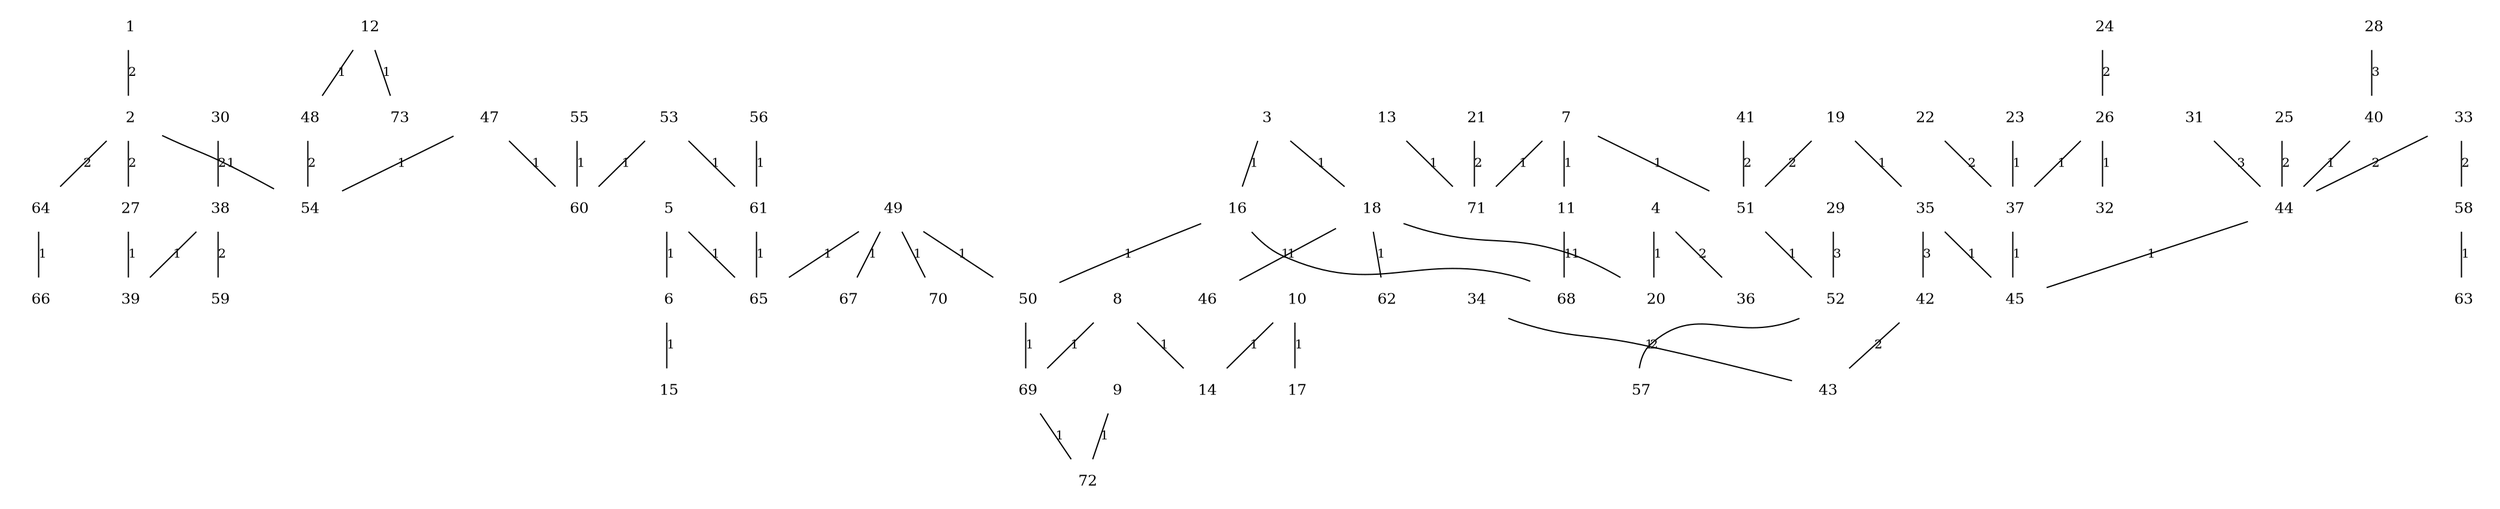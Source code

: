 graph "rougequeuenoir" {
/* generated with fv-morphologie:graph>dot the 2011 march twenty-sixth at 11h20 */
 node [shape=plaintext, font=Helvetica, fontsize=12, color=black, fontcolor=black];
 edge [font=Helvetica,fontsize=10, color=black, labelfloat=true];
 " 1" -- " 2" [w=0, len=2.0, label=2];
 " 2" -- " 64" [w=0, len=2.0, label=2];
 " 2" -- " 27" [w=0, len=2.0, label=2];
 " 2" -- " 54" [w=0, len=1.0, label=1];
 " 3" -- " 18" [w=0, len=1.0, label=1];
 " 3" -- " 16" [w=0, len=1.0, label=1];
 " 4" -- " 36" [w=0, len=2.0, label=2];
 " 4" -- " 20" [w=0, len=1.0, label=1];
 " 5" -- " 6" [w=0, len=1.0, label=1];
 " 5" -- " 65" [w=0, len=1.0, label=1];
 " 6" -- " 15" [w=0, len=1.0, label=1];
 " 7" -- " 71" [w=0, len=1.0, label=1];
 " 7" -- " 51" [w=0, len=1.0, label=1];
 " 7" -- " 11" [w=0, len=1.0, label=1];
 " 8" -- " 14" [w=0, len=1.0, label=1];
 " 8" -- " 69" [w=0, len=1.0, label=1];
 " 9" -- " 72" [w=0, len=1.0, label=1];
 " 10" -- " 17" [w=0, len=1.0, label=1];
 " 10" -- " 14" [w=0, len=1.0, label=1];
 " 11" -- " 68" [w=0, len=1.0, label=1];
 " 12" -- " 73" [w=0, len=1.0, label=1];
 " 12" -- " 48" [w=0, len=1.0, label=1];
 " 13" -- " 71" [w=0, len=1.0, label=1];
 " 16" -- " 68" [w=0, len=1.0, label=1];
 " 16" -- " 50" [w=0, len=1.0, label=1];
 " 18" -- " 62" [w=0, len=1.0, label=1];
 " 18" -- " 46" [w=0, len=1.0, label=1];
 " 18" -- " 20" [w=0, len=1.0, label=1];
 " 19" -- " 35" [w=0, len=1.0, label=1];
 " 19" -- " 51" [w=0, len=2.0, label=2];
 " 21" -- " 71" [w=0, len=2.0, label=2];
 " 22" -- " 37" [w=0, len=2.0, label=2];
 " 23" -- " 37" [w=0, len=1.0, label=1];
 " 24" -- " 26" [w=0, len=2.0, label=2];
 " 25" -- " 44" [w=0, len=2.0, label=2];
 " 26" -- " 32" [w=0, len=1.0, label=1];
 " 26" -- " 37" [w=0, len=1.0, label=1];
 " 27" -- " 39" [w=0, len=1.0, label=1];
 " 28" -- " 40" [w=0, len=3.0, label=3];
 " 29" -- " 52" [w=0, len=3.0, label=3];
 " 30" -- " 38" [w=0, len=2.0, label=2];
 " 31" -- " 44" [w=0, len=3.0, label=3];
 " 33" -- " 58" [w=0, len=2.0, label=2];
 " 33" -- " 44" [w=0, len=2.0, label=2];
 " 34" -- " 43" [w=0, len=1.0, label=1];
 " 35" -- " 42" [w=0, len=3.0, label=3];
 " 35" -- " 45" [w=0, len=1.0, label=1];
 " 37" -- " 45" [w=0, len=1.0, label=1];
 " 38" -- " 59" [w=0, len=2.0, label=2];
 " 38" -- " 39" [w=0, len=1.0, label=1];
 " 40" -- " 44" [w=0, len=1.0, label=1];
 " 41" -- " 51" [w=0, len=2.0, label=2];
 " 42" -- " 43" [w=0, len=2.0, label=2];
 " 44" -- " 45" [w=0, len=1.0, label=1];
 " 47" -- " 60" [w=0, len=1.0, label=1];
 " 47" -- " 54" [w=0, len=1.0, label=1];
 " 48" -- " 54" [w=0, len=2.0, label=2];
 " 49" -- " 70" [w=0, len=1.0, label=1];
 " 49" -- " 67" [w=0, len=1.0, label=1];
 " 49" -- " 50" [w=0, len=1.0, label=1];
 " 49" -- " 65" [w=0, len=1.0, label=1];
 " 50" -- " 69" [w=0, len=1.0, label=1];
 " 51" -- " 52" [w=0, len=1.0, label=1];
 " 52" -- " 57" [w=0, len=2.0, label=2];
 " 53" -- " 61" [w=0, len=1.0, label=1];
 " 53" -- " 60" [w=0, len=1.0, label=1];
 " 55" -- " 60" [w=0, len=1.0, label=1];
 " 56" -- " 61" [w=0, len=1.0, label=1];
 " 58" -- " 63" [w=0, len=1.0, label=1];
 " 61" -- " 65" [w=0, len=1.0, label=1];
 " 64" -- " 66" [w=0, len=1.0, label=1];
 " 69" -- " 72" [w=0, len=1.0, label=1];
}
